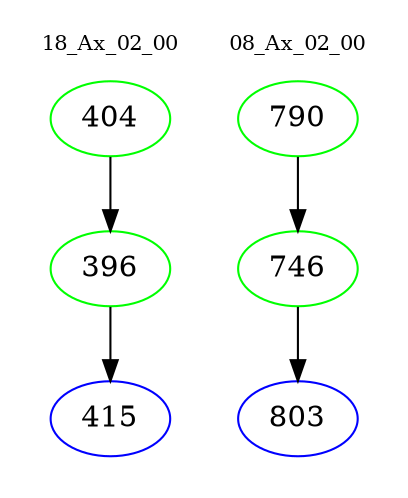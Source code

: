 digraph{
subgraph cluster_0 {
color = white
label = "18_Ax_02_00";
fontsize=10;
T0_404 [label="404", color="green"]
T0_404 -> T0_396 [color="black"]
T0_396 [label="396", color="green"]
T0_396 -> T0_415 [color="black"]
T0_415 [label="415", color="blue"]
}
subgraph cluster_1 {
color = white
label = "08_Ax_02_00";
fontsize=10;
T1_790 [label="790", color="green"]
T1_790 -> T1_746 [color="black"]
T1_746 [label="746", color="green"]
T1_746 -> T1_803 [color="black"]
T1_803 [label="803", color="blue"]
}
}

